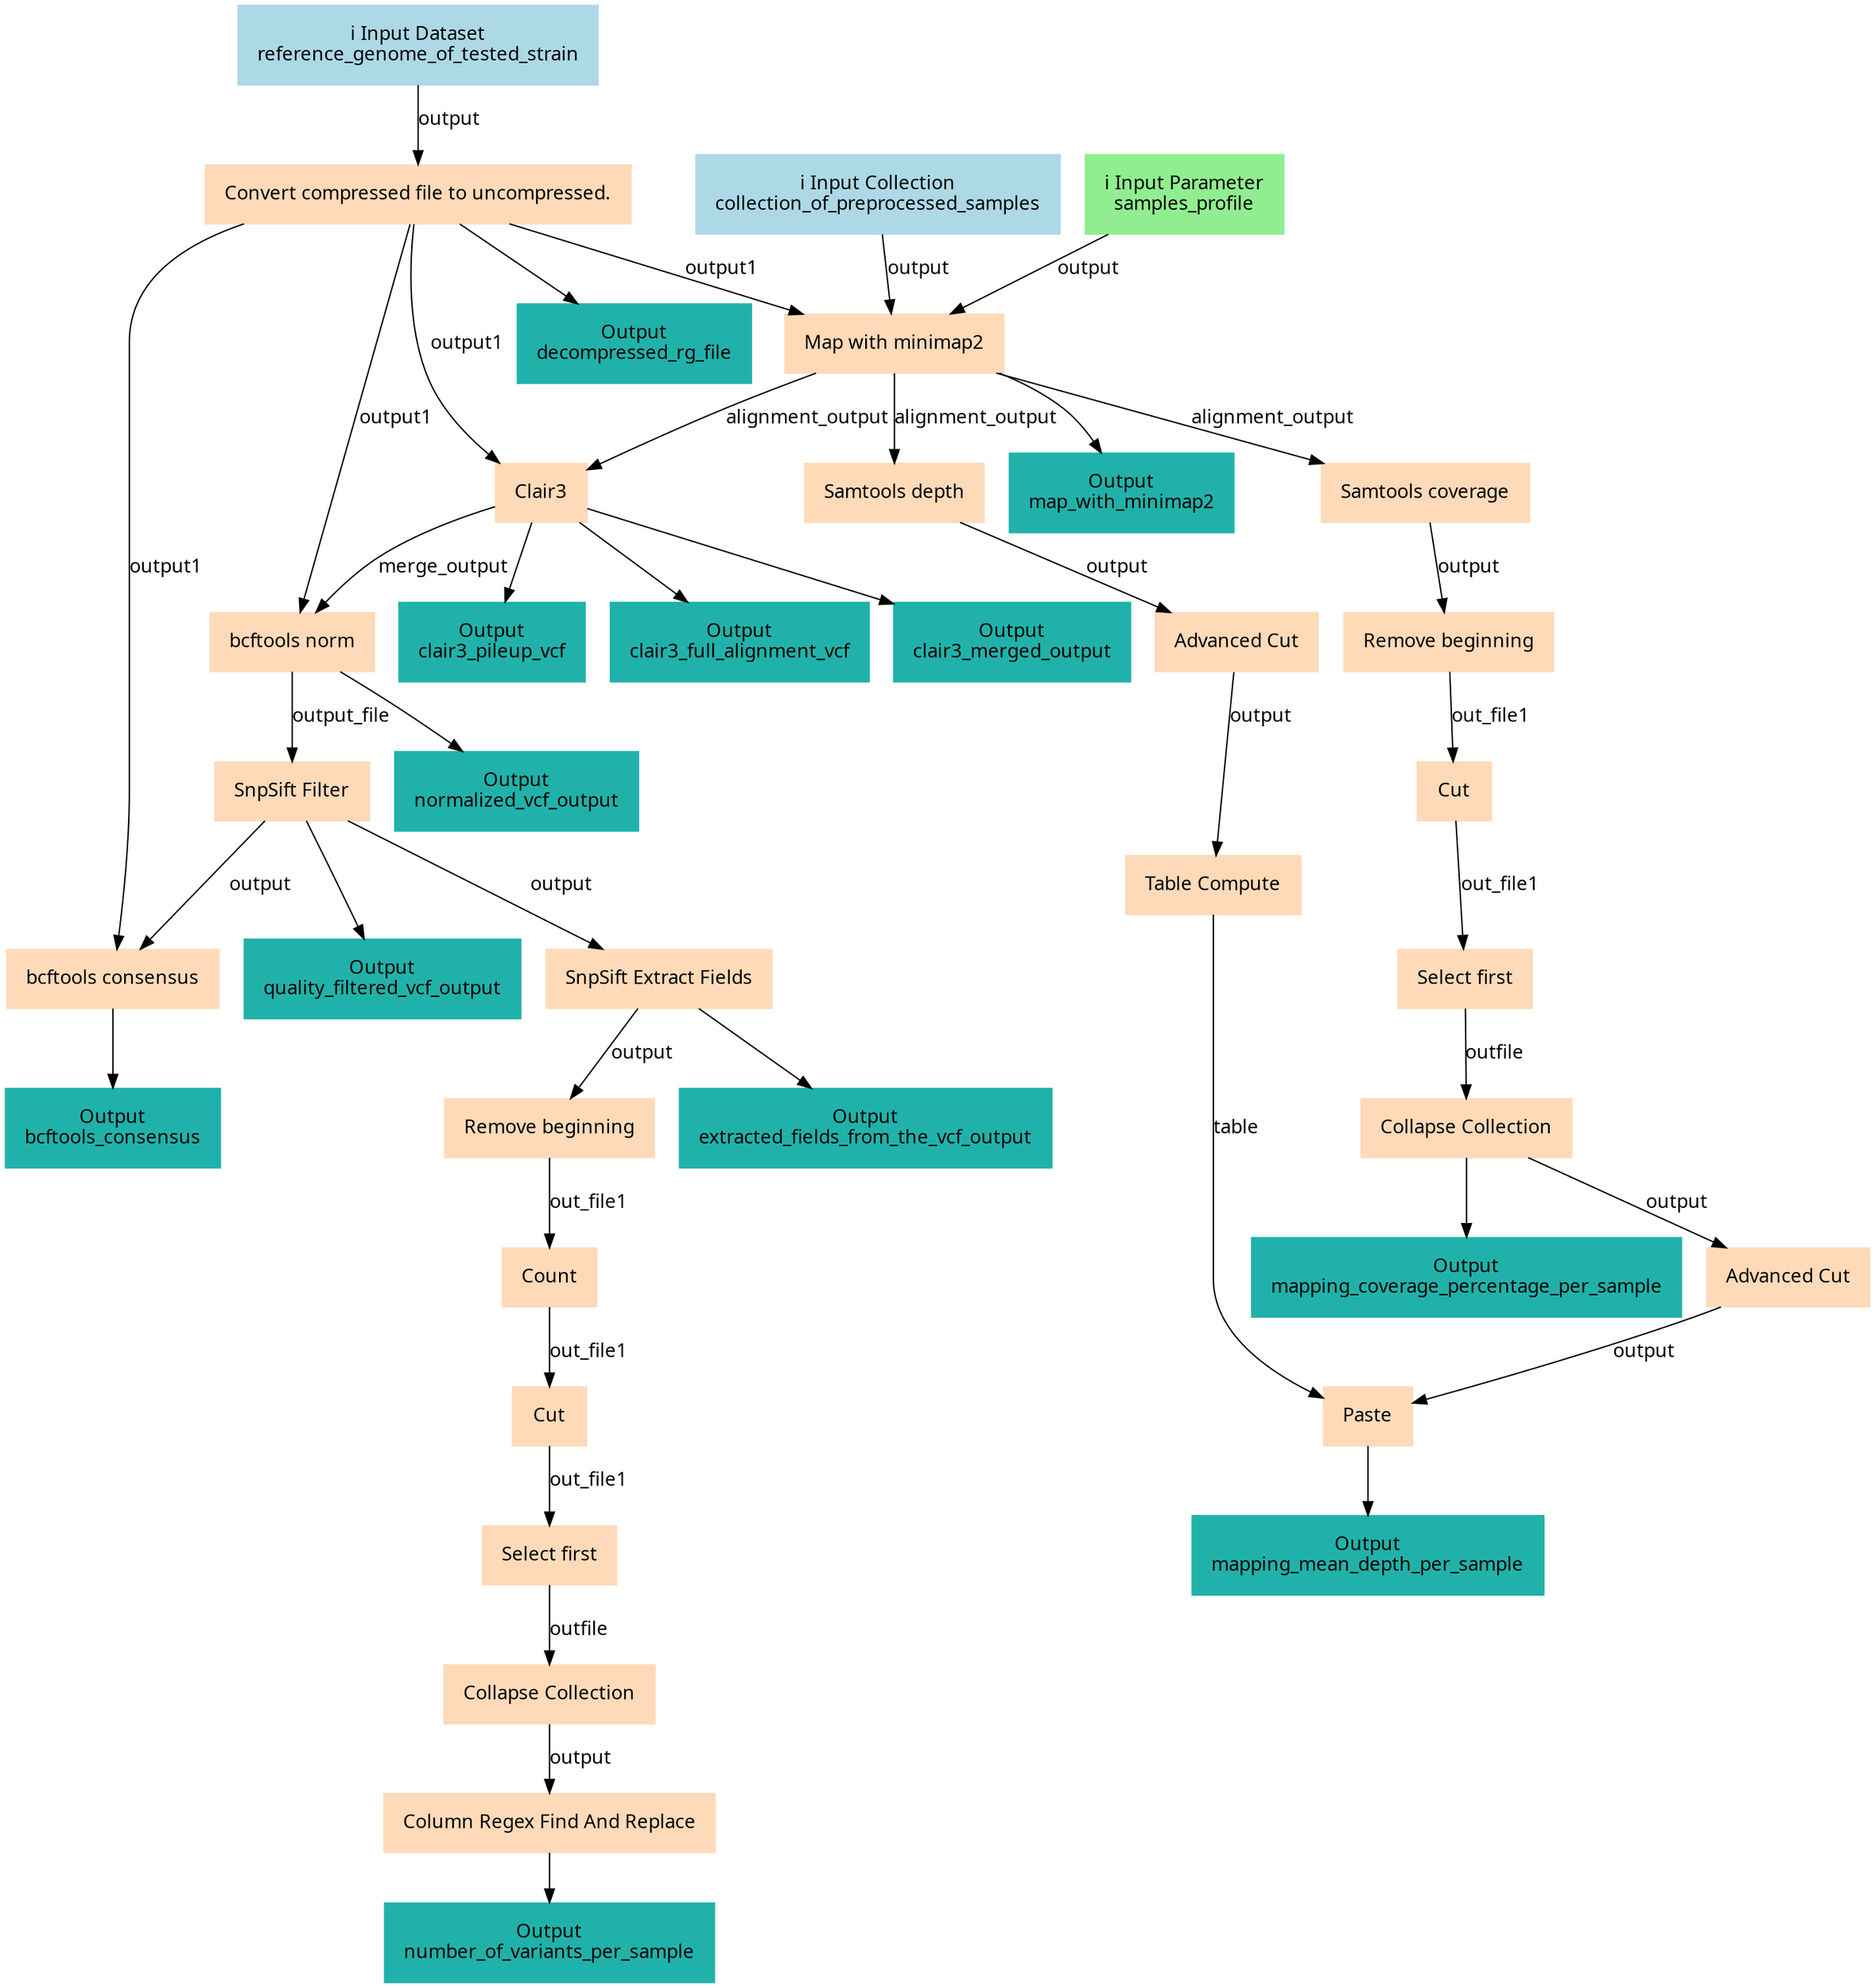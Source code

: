 digraph main {
  node [fontname="Atkinson Hyperlegible", shape=box, color=white,style=filled,color=peachpuff,margin="0.2,0.2"];
  edge [fontname="Atkinson Hyperlegible"];
  0[color=lightblue,label="ℹ️ Input Collection\ncollection_of_preprocessed_samples"]
  1[color=lightgreen,label="ℹ️ Input Parameter\nsamples_profile"]
  2[color=lightblue,label="ℹ️ Input Dataset\nreference_genome_of_tested_strain"]
  3[label="Convert compressed file to uncompressed."]
  2 -> 3 [label="output"]
  k9d6bde4a718040979ffd6992111a617c[color=lightseagreen,label="Output\ndecompressed_rg_file"]
  3 -> k9d6bde4a718040979ffd6992111a617c
  4[label="Map with minimap2"]
  1 -> 4 [label="output"]
  0 -> 4 [label="output"]
  3 -> 4 [label="output1"]
  k31779c234f26418e94182551e883dbe7[color=lightseagreen,label="Output\nmap_with_minimap2"]
  4 -> k31779c234f26418e94182551e883dbe7
  5[label="Clair3"]
  4 -> 5 [label="alignment_output"]
  3 -> 5 [label="output1"]
  k1cf1ee6c4cb745e39c7b88a1b678dd53[color=lightseagreen,label="Output\nclair3_pileup_vcf"]
  5 -> k1cf1ee6c4cb745e39c7b88a1b678dd53
  k987f914583ab44f1801ab0d527ecbce8[color=lightseagreen,label="Output\nclair3_full_alignment_vcf"]
  5 -> k987f914583ab44f1801ab0d527ecbce8
  kfab82215f59a43b192d737629a1fdb65[color=lightseagreen,label="Output\nclair3_merged_output"]
  5 -> kfab82215f59a43b192d737629a1fdb65
  6[label="Samtools depth"]
  4 -> 6 [label="alignment_output"]
  7[label="Samtools coverage"]
  4 -> 7 [label="alignment_output"]
  8[label="bcftools norm"]
  5 -> 8 [label="merge_output"]
  3 -> 8 [label="output1"]
  k22553aa1f5db4d3787c41164dbb3d2d5[color=lightseagreen,label="Output\nnormalized_vcf_output"]
  8 -> k22553aa1f5db4d3787c41164dbb3d2d5
  9[label="Advanced Cut"]
  6 -> 9 [label="output"]
  10[label="Remove beginning"]
  7 -> 10 [label="output"]
  11[label="SnpSift Filter"]
  8 -> 11 [label="output_file"]
  k3e7981ec2205457193eb10c0dd14b288[color=lightseagreen,label="Output\nquality_filtered_vcf_output"]
  11 -> k3e7981ec2205457193eb10c0dd14b288
  12[label="Table Compute"]
  9 -> 12 [label="output"]
  13[label="Cut"]
  10 -> 13 [label="out_file1"]
  14[label="SnpSift Extract Fields"]
  11 -> 14 [label="output"]
  k1b0f4f2c471745beb580fe10cba78c35[color=lightseagreen,label="Output\nextracted_fields_from_the_vcf_output"]
  14 -> k1b0f4f2c471745beb580fe10cba78c35
  15[label="bcftools consensus"]
  11 -> 15 [label="output"]
  3 -> 15 [label="output1"]
  k49497f3c93324924bcfdcb71788ad2c2[color=lightseagreen,label="Output\nbcftools_consensus"]
  15 -> k49497f3c93324924bcfdcb71788ad2c2
  16[label="Select first"]
  13 -> 16 [label="out_file1"]
  17[label="Remove beginning"]
  14 -> 17 [label="output"]
  18[label="Collapse Collection"]
  16 -> 18 [label="outfile"]
  k5ee1c1581a8545ca9abdb30632b3092c[color=lightseagreen,label="Output\nmapping_coverage_percentage_per_sample"]
  18 -> k5ee1c1581a8545ca9abdb30632b3092c
  19[label="Count"]
  17 -> 19 [label="out_file1"]
  20[label="Advanced Cut"]
  18 -> 20 [label="output"]
  21[label="Cut"]
  19 -> 21 [label="out_file1"]
  22[label="Paste"]
  20 -> 22 [label="output"]
  12 -> 22 [label="table"]
  k25b7b87b5ef1487f90cc81351a2f81ce[color=lightseagreen,label="Output\nmapping_mean_depth_per_sample"]
  22 -> k25b7b87b5ef1487f90cc81351a2f81ce
  23[label="Select first"]
  21 -> 23 [label="out_file1"]
  24[label="Collapse Collection"]
  23 -> 24 [label="outfile"]
  25[label="Column Regex Find And Replace"]
  24 -> 25 [label="output"]
  k2852c4ee24ea4df7b59e54eb6e2f470b[color=lightseagreen,label="Output\nnumber_of_variants_per_sample"]
  25 -> k2852c4ee24ea4df7b59e54eb6e2f470b
}